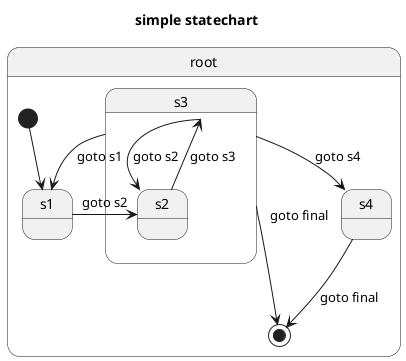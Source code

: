 @startuml
title simple statechart
state "root" as root {
  [*] --> s1
  s3 --> [*] : goto final
  s4 --> [*] : goto final
  state "s3" as s3 {
    s3 --> s1 : goto s1
    s3 --> s2 : goto s2
    s3 --> s4 : goto s4
  }
  state "s2" as s2 {
    s2 --> s3 : goto s3
  }
  state "s1" as s1 {
    s1 --> s2 : goto s2
  }
  state "s4" as s4 {
  }
}
@enduml